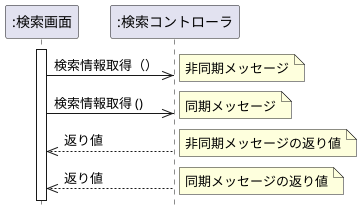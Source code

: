 @startuml 図4-4 同期メッセージと非同期メッセージ
 hide footbox
skinparam style strictuml /' 厳密なUMLに準拠する'/
participant ":検索画面" as seach
participant ":検索コントローラ" as control

activate seach
seach ->> control: 検索情報取得（）
note right : 非同期メッセージ

seach ->> control: 検索情報取得 ()
note right : 同期メッセージ

seach <<-- control: 返り値
note right: 非同期メッセージの返り値

seach <<-- control: 返り値
note right : 同期メッセージの返り値

deactivate control

@enduml